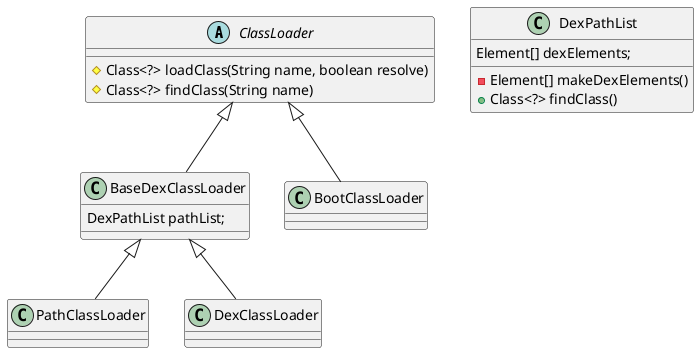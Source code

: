 @startuml
'https://plantuml.com/sequence-diagram
abstract  class ClassLoader {
    # {method}Class<?> loadClass(String name, boolean resolve)
    # {method}Class<?> findClass(String name)
}
class PathClassLoader
class BaseDexClassLoader {
 {field} DexPathList pathList;
}
BaseDexClassLoader <|-- PathClassLoader
ClassLoader <|-- BaseDexClassLoader
class BootClassLoader
ClassLoader <|-- BootClassLoader
class DexClassLoader
BaseDexClassLoader <|-- DexClassLoader
class DexPathList {
   {field}Element[] dexElements;
  - {method} Element[] makeDexElements()
  + {method} Class<?> findClass()

}
@enduml
